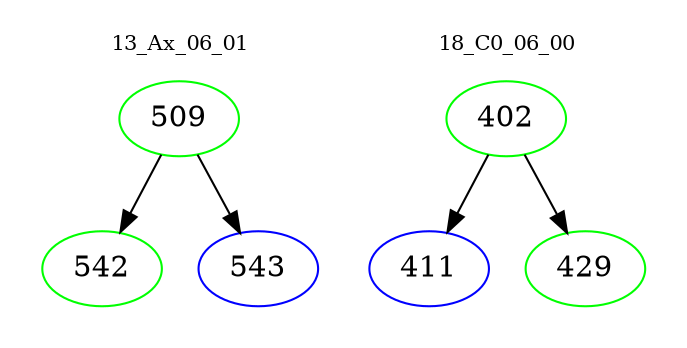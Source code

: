 digraph{
subgraph cluster_0 {
color = white
label = "13_Ax_06_01";
fontsize=10;
T0_509 [label="509", color="green"]
T0_509 -> T0_542 [color="black"]
T0_542 [label="542", color="green"]
T0_509 -> T0_543 [color="black"]
T0_543 [label="543", color="blue"]
}
subgraph cluster_1 {
color = white
label = "18_C0_06_00";
fontsize=10;
T1_402 [label="402", color="green"]
T1_402 -> T1_411 [color="black"]
T1_411 [label="411", color="blue"]
T1_402 -> T1_429 [color="black"]
T1_429 [label="429", color="green"]
}
}
